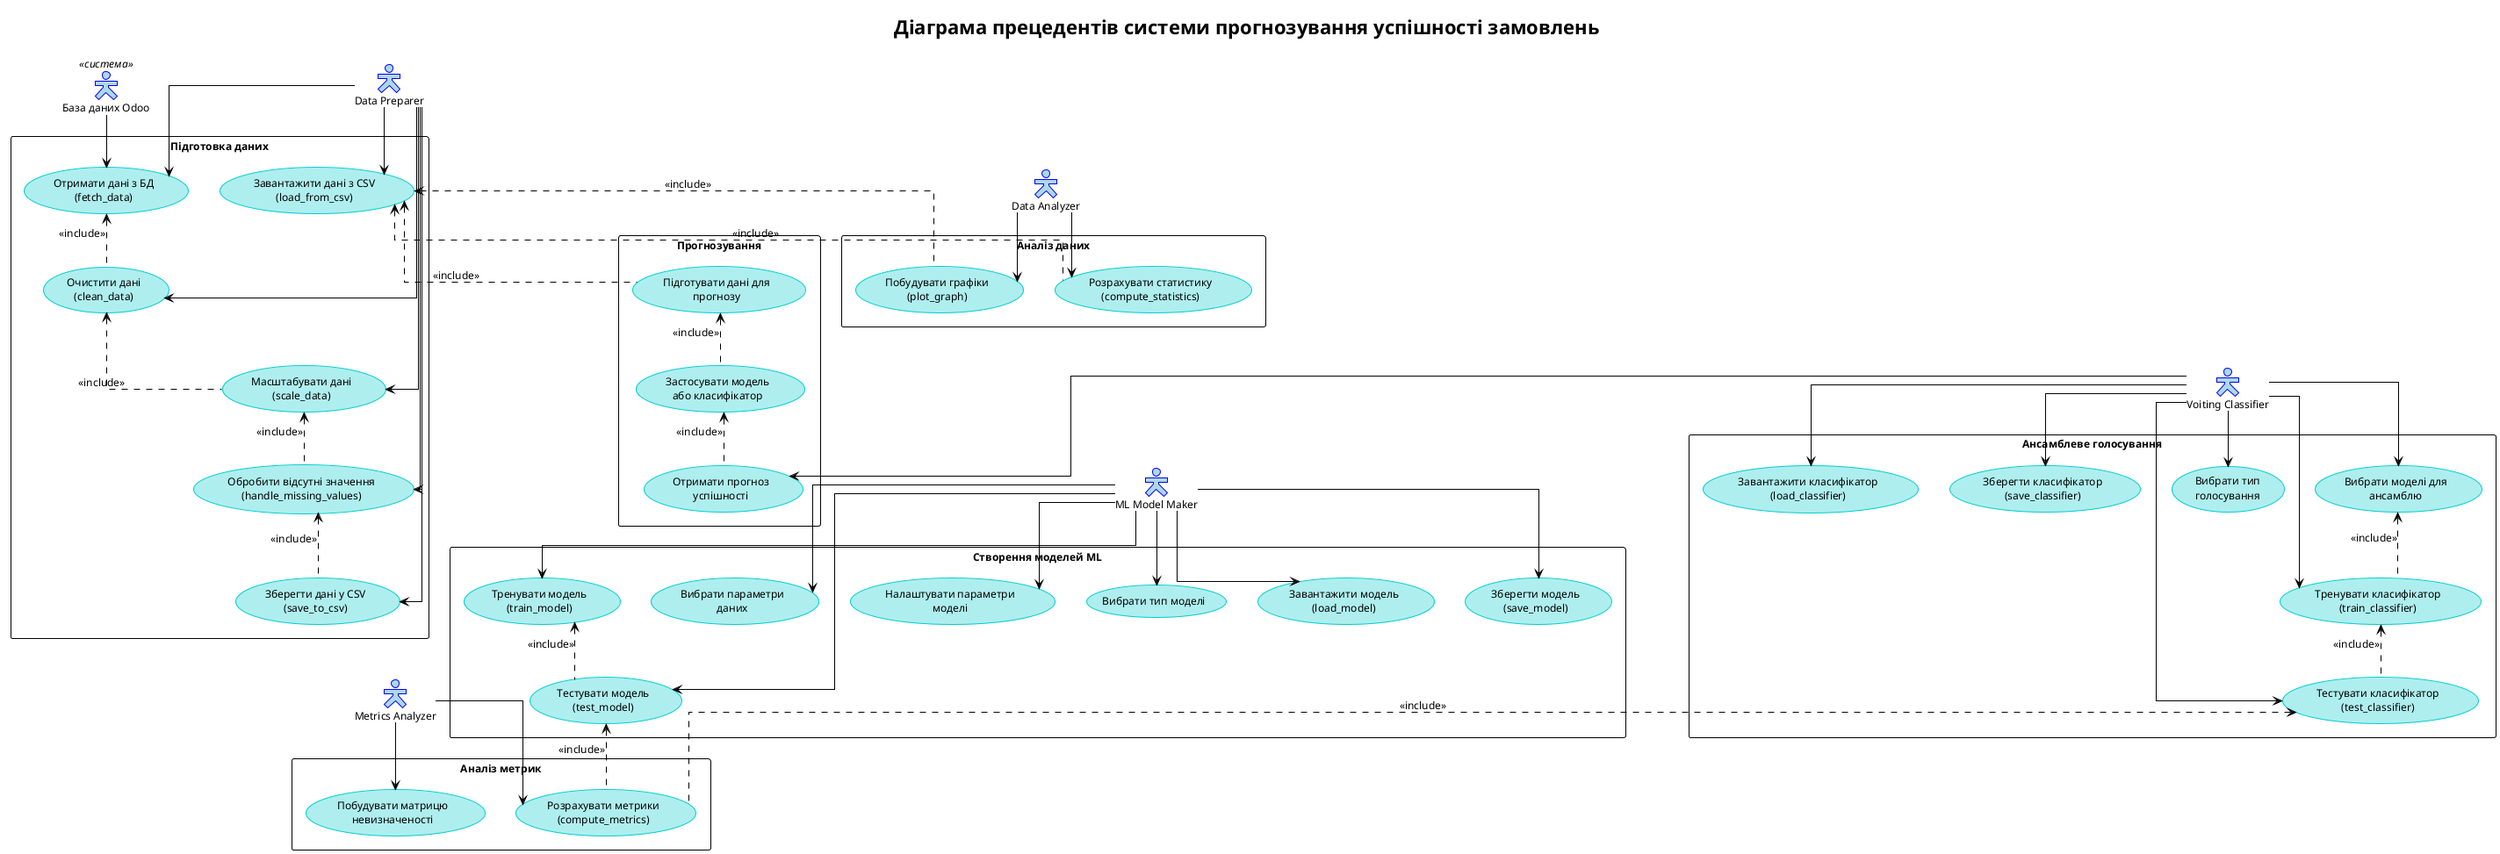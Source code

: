 @startuml Система прогнозування успішності замовлень

!theme plain
skinparam packageStyle rectangle
skinparam usecaseStyle roundedBox
skinparam actorStyle hollow
skinparam defaultFontName Arial
skinparam defaultFontSize 12
skinparam linetype ortho
skinparam packagePadding 10
skinparam packageFontSize 14
skinparam usecase {
  BackgroundColor PaleTurquoise
  BorderColor DarkTurquoise
}
skinparam actor {
  BackgroundColor LightBlue
  BorderColor Blue
}

top to bottom direction
title Діаграма прецедентів системи прогнозування успішності замовлень

' Актори - класи з діаграми класів
actor "Data Preparer" as DataPreparer
actor "Data Analyzer" as DataAnalyzer
actor "ML Model Maker" as MLModelMaker
actor "Voiting Classifier" as VoitingClassifier
actor "Metrics Analyzer" as MetricsAnalyzer
actor "База даних Odoo" as OdooDB << система >>

' Пакети (групи прецедентів)
package "Підготовка даних" {
  usecase "Отримати дані з БД\n(fetch_data)" as FetchData
  usecase "Очистити дані\n(clean_data)" as CleanData
  usecase "Масштабувати дані\n(scale_data)" as ScaleData
  usecase "Обробити відсутні значення\n(handle_missing_values)" as HandleMissing
  usecase "Зберегти дані у CSV\n(save_to_csv)" as SaveCSV
  usecase "Завантажити дані з CSV\n(load_from_csv)" as LoadCSV
}

package "Аналіз даних" {
  usecase "Розрахувати статистику\n(compute_statistics)" as CalculateStats
  usecase "Побудувати графіки\n(plot_graph)" as CreateGraphs
}

package "Створення моделей ML" {
  usecase "Вибрати тип моделі" as SelectModelType
  usecase "Налаштувати параметри\nмоделі" as ConfigureModel
  usecase "Вибрати параметри\nданих" as SelectDataParams
  usecase "Тренувати модель\n(train_model)" as TrainModel
  usecase "Тестувати модель\n(test_model)" as TestModel
  usecase "Зберегти модель\n(save_model)" as SaveModel
  usecase "Завантажити модель\n(load_model)" as LoadModel
}

package "Ансамблеве голосування" {
  usecase "Вибрати моделі для\nансамблю" as SelectModels
  usecase "Вибрати тип\nголосування" as SelectVotingType
  usecase "Тренувати класифікатор\n(train_classifier)" as TrainClassifier
  usecase "Тестувати класифікатор\n(test_classifier)" as TestClassifier
  usecase "Зберегти класифікатор\n(save_classifier)" as SaveClassifier
  usecase "Завантажити класифікатор\n(load_classifier)" as LoadClassifier
}

package "Аналіз метрик" {
  usecase "Розрахувати метрики\n(compute_metrics)" as CalculateMetrics
  usecase "Побудувати матрицю\nневизначеності" as CreateConfMatrix
}

package "Прогнозування" {
  usecase "Підготувати дані для\nпрогнозу" as PrepareOrderData
  usecase "Застосувати модель\nабо класифікатор" as ApplyModel
  usecase "Отримати прогноз\nуспішності" as GetPrediction
}

' Взаємозв'язки між акторами та прецедентами
DataPreparer --> FetchData
DataPreparer --> CleanData
DataPreparer --> ScaleData
DataPreparer --> HandleMissing
DataPreparer --> SaveCSV
DataPreparer --> LoadCSV

DataAnalyzer --> CalculateStats
DataAnalyzer --> CreateGraphs

MLModelMaker --> SelectModelType
MLModelMaker --> ConfigureModel
MLModelMaker --> SelectDataParams
MLModelMaker --> TrainModel
MLModelMaker --> TestModel
MLModelMaker --> SaveModel
MLModelMaker --> LoadModel

VoitingClassifier --> SelectModels
VoitingClassifier --> SelectVotingType
VoitingClassifier --> TrainClassifier
VoitingClassifier --> TestClassifier
VoitingClassifier --> SaveClassifier
VoitingClassifier --> LoadClassifier
VoitingClassifier --> GetPrediction

MetricsAnalyzer --> CalculateMetrics
MetricsAnalyzer --> CreateConfMatrix

OdooDB --> FetchData

' Спрощені залежності між прецедентами
FetchData <.. CleanData : <<include>>
CleanData <.. ScaleData : <<include>>
ScaleData <.. HandleMissing : <<include>>
HandleMissing <.. SaveCSV : <<include>>

LoadCSV <.. CalculateStats : <<include>>
LoadCSV <.. CreateGraphs : <<include>>

TrainModel <.. TestModel : <<include>>

SelectModels <.. TrainClassifier : <<include>>
TrainClassifier <.. TestClassifier : <<include>>

TestModel <.. CalculateMetrics : <<include>>
TestClassifier <.. CalculateMetrics : <<include>>

LoadCSV <.. PrepareOrderData : <<include>>
PrepareOrderData <.. ApplyModel : <<include>>
ApplyModel <.. GetPrediction : <<include>>

@enduml
